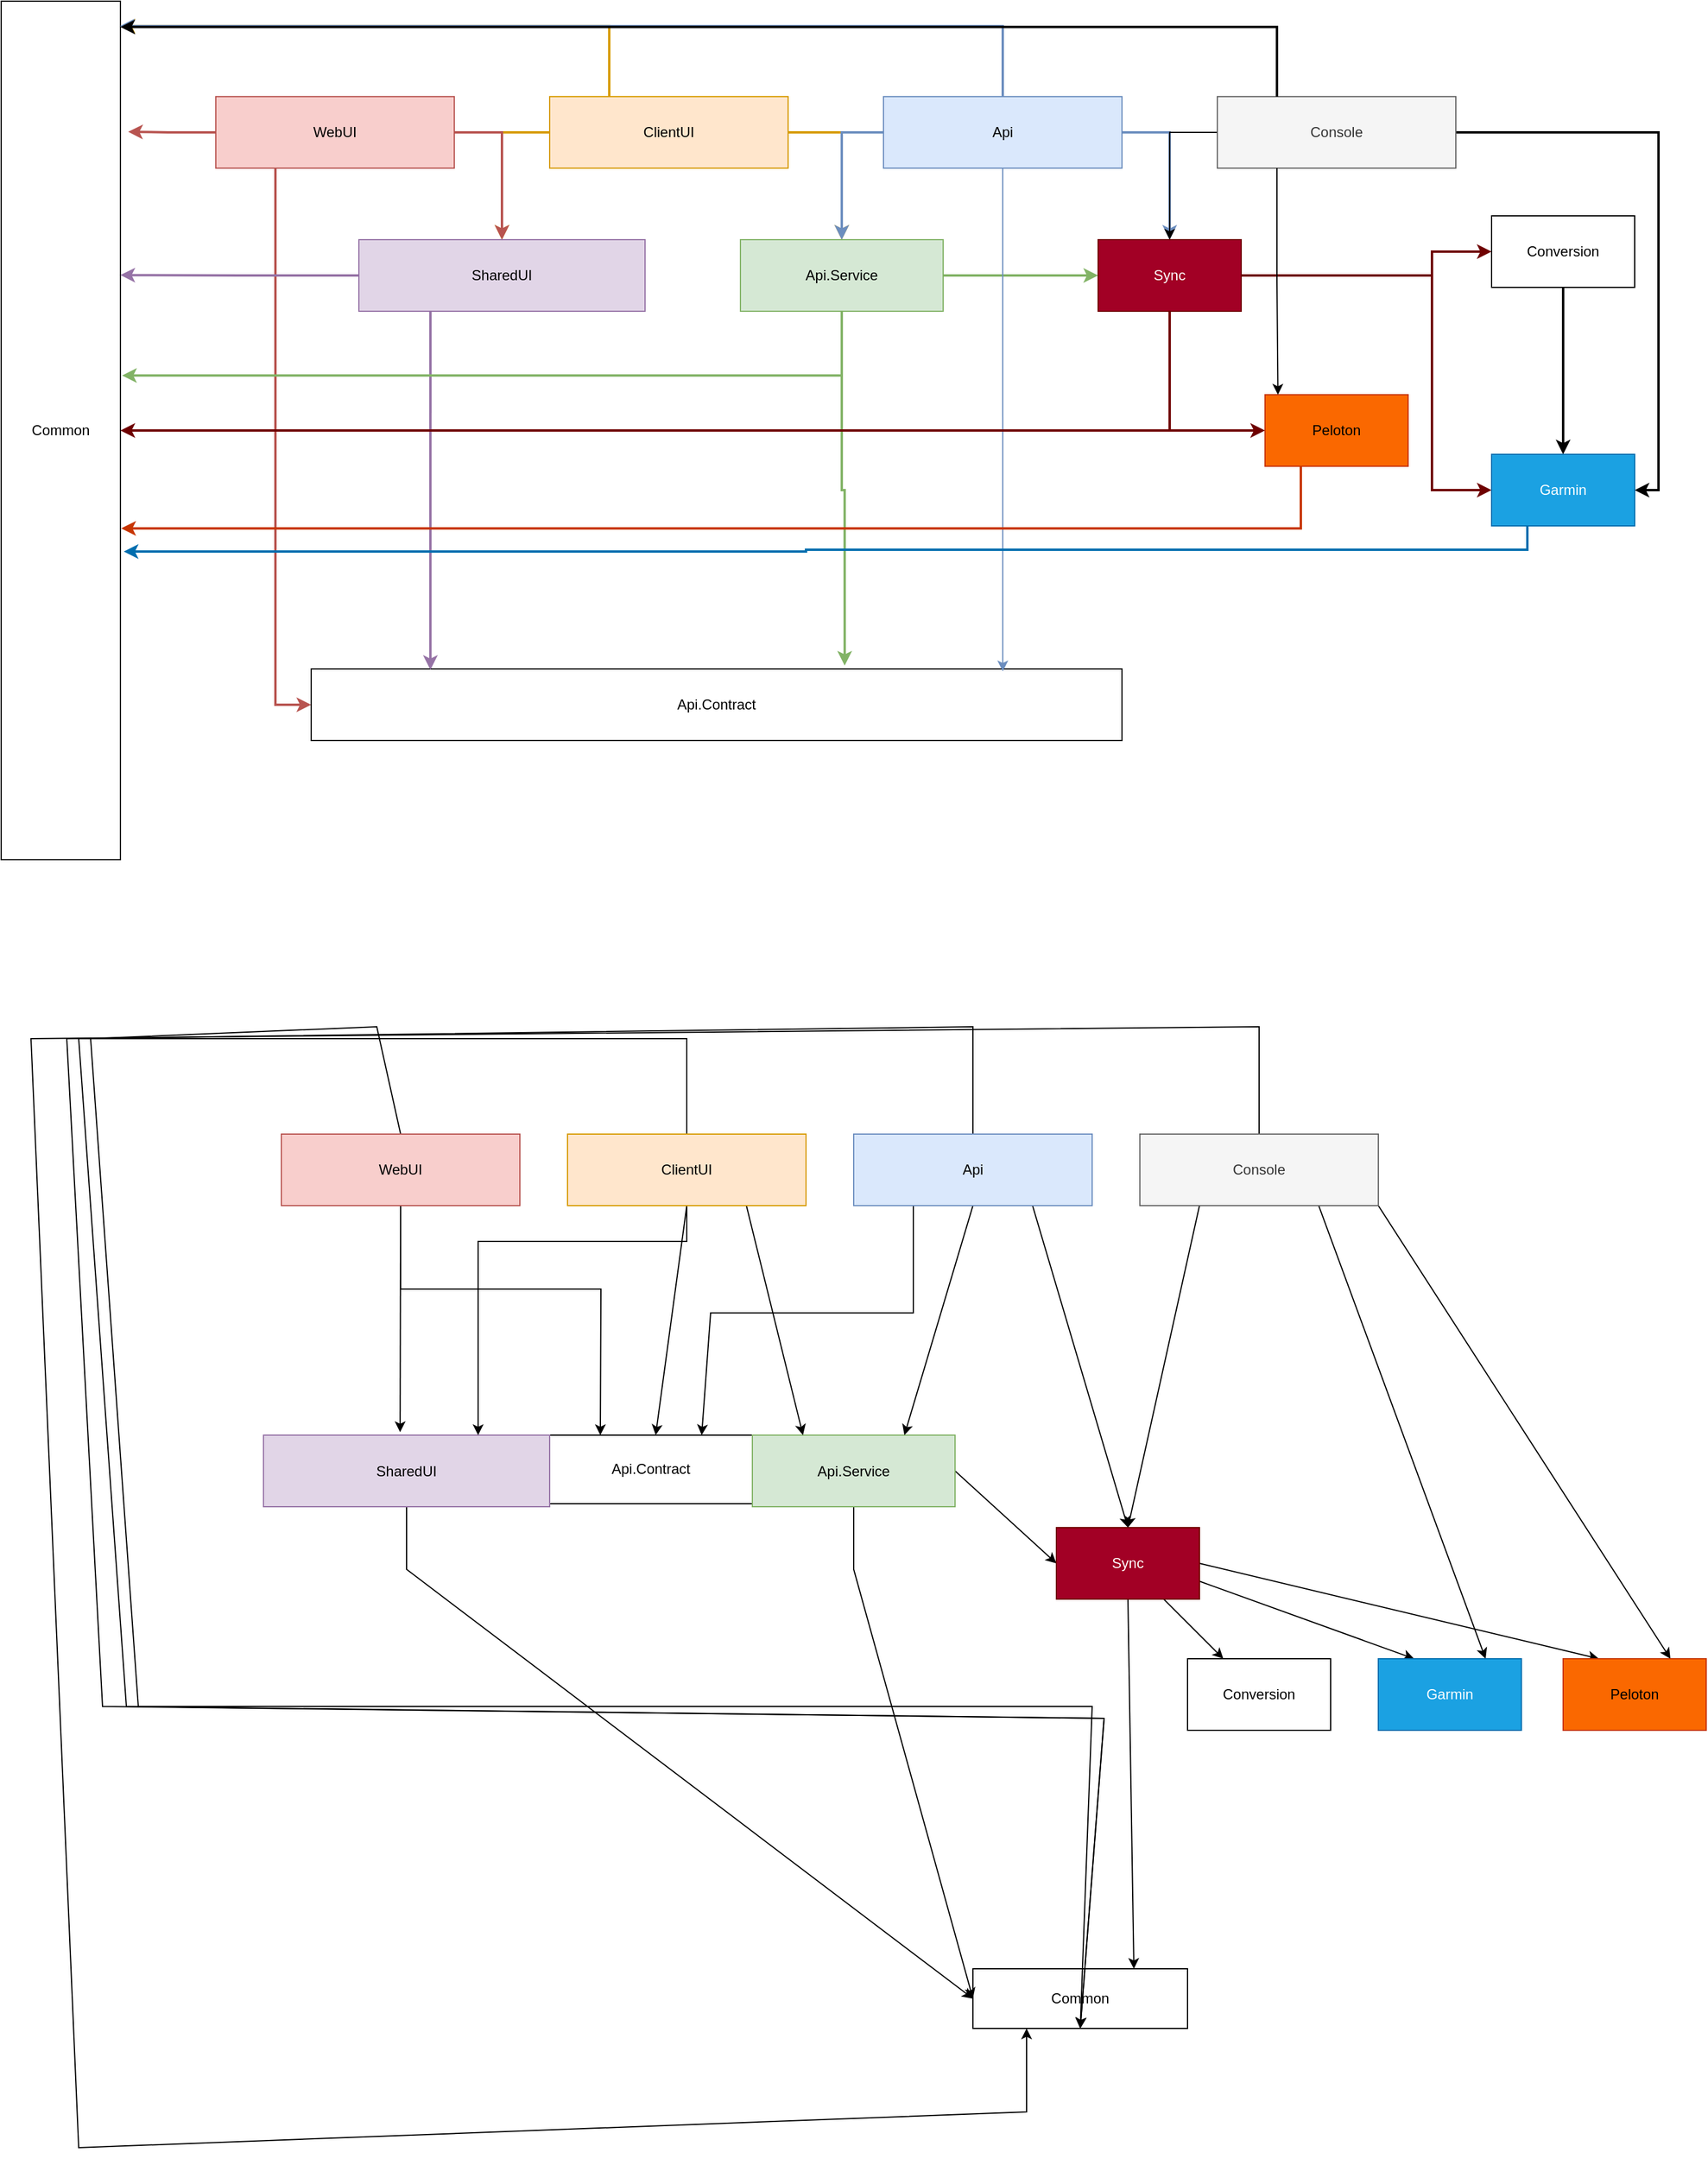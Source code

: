 <mxfile>
    <diagram name="Page-1" id="aR-xeycXy7JK-5cDJ9JO">
        <mxGraphModel dx="2589" dy="433" grid="1" gridSize="10" guides="1" tooltips="1" connect="1" arrows="1" fold="1" page="1" pageScale="1" pageWidth="850" pageHeight="1100" math="0" shadow="0">
            <root>
                <mxCell id="0"/>
                <mxCell id="1" parent="0"/>
                <mxCell id="NY1cNWCcp4owlPMjk-m1-91" style="edgeStyle=orthogonalEdgeStyle;rounded=0;orthogonalLoop=1;jettySize=auto;html=1;exitX=0;exitY=0.5;exitDx=0;exitDy=0;entryX=0.5;entryY=0;entryDx=0;entryDy=0;fillColor=#ffe6cc;strokeColor=#d79b00;strokeWidth=2;" parent="1" source="NY1cNWCcp4owlPMjk-m1-77" target="NY1cNWCcp4owlPMjk-m1-89" edge="1">
                    <mxGeometry relative="1" as="geometry"/>
                </mxCell>
                <mxCell id="NY1cNWCcp4owlPMjk-m1-96" style="edgeStyle=orthogonalEdgeStyle;rounded=0;orthogonalLoop=1;jettySize=auto;html=1;exitX=1;exitY=0.5;exitDx=0;exitDy=0;entryX=0.5;entryY=0;entryDx=0;entryDy=0;fillColor=#ffe6cc;strokeColor=#d79b00;strokeWidth=2;" parent="1" source="NY1cNWCcp4owlPMjk-m1-77" target="NY1cNWCcp4owlPMjk-m1-95" edge="1">
                    <mxGeometry relative="1" as="geometry"/>
                </mxCell>
                <mxCell id="NY1cNWCcp4owlPMjk-m1-77" value="ClientUI" style="rounded=0;whiteSpace=wrap;html=1;fillColor=#ffe6cc;strokeColor=#d79b00;" parent="1" vertex="1">
                    <mxGeometry x="1305" y="1290" width="200" height="60" as="geometry"/>
                </mxCell>
                <mxCell id="NY1cNWCcp4owlPMjk-m1-90" style="edgeStyle=orthogonalEdgeStyle;rounded=0;orthogonalLoop=1;jettySize=auto;html=1;exitX=1;exitY=0.5;exitDx=0;exitDy=0;entryX=0.5;entryY=0;entryDx=0;entryDy=0;fillColor=#f8cecc;strokeColor=#b85450;strokeWidth=2;" parent="1" source="NY1cNWCcp4owlPMjk-m1-78" target="NY1cNWCcp4owlPMjk-m1-89" edge="1">
                    <mxGeometry relative="1" as="geometry"/>
                </mxCell>
                <mxCell id="NY1cNWCcp4owlPMjk-m1-104" style="edgeStyle=orthogonalEdgeStyle;rounded=0;orthogonalLoop=1;jettySize=auto;html=1;exitX=0.25;exitY=1;exitDx=0;exitDy=0;entryX=0;entryY=0.5;entryDx=0;entryDy=0;fillColor=#f8cecc;strokeColor=#b85450;strokeWidth=2;" parent="1" source="NY1cNWCcp4owlPMjk-m1-78" target="NY1cNWCcp4owlPMjk-m1-82" edge="1">
                    <mxGeometry relative="1" as="geometry"/>
                </mxCell>
                <mxCell id="NY1cNWCcp4owlPMjk-m1-78" value="WebUI" style="rounded=0;whiteSpace=wrap;html=1;fillColor=#f8cecc;strokeColor=#b85450;" parent="1" vertex="1">
                    <mxGeometry x="1025" y="1290" width="200" height="60" as="geometry"/>
                </mxCell>
                <mxCell id="NY1cNWCcp4owlPMjk-m1-98" style="edgeStyle=orthogonalEdgeStyle;rounded=0;orthogonalLoop=1;jettySize=auto;html=1;exitX=0;exitY=0.5;exitDx=0;exitDy=0;entryX=0.5;entryY=0;entryDx=0;entryDy=0;fillColor=#dae8fc;strokeColor=#6c8ebf;strokeWidth=2;" parent="1" source="NY1cNWCcp4owlPMjk-m1-79" target="NY1cNWCcp4owlPMjk-m1-95" edge="1">
                    <mxGeometry relative="1" as="geometry"/>
                </mxCell>
                <mxCell id="NY1cNWCcp4owlPMjk-m1-116" style="edgeStyle=orthogonalEdgeStyle;rounded=0;orthogonalLoop=1;jettySize=auto;html=1;exitX=1;exitY=0.5;exitDx=0;exitDy=0;fillColor=#dae8fc;strokeColor=#6c8ebf;strokeWidth=2;" parent="1" source="NY1cNWCcp4owlPMjk-m1-79" target="NY1cNWCcp4owlPMjk-m1-115" edge="1">
                    <mxGeometry relative="1" as="geometry"/>
                </mxCell>
                <mxCell id="NY1cNWCcp4owlPMjk-m1-79" value="&lt;div&gt;Api&lt;/div&gt;" style="rounded=0;whiteSpace=wrap;html=1;fillColor=#dae8fc;strokeColor=#6c8ebf;" parent="1" vertex="1">
                    <mxGeometry x="1585" y="1290" width="200" height="60" as="geometry"/>
                </mxCell>
                <mxCell id="NY1cNWCcp4owlPMjk-m1-117" style="edgeStyle=orthogonalEdgeStyle;rounded=0;orthogonalLoop=1;jettySize=auto;html=1;exitX=0;exitY=0.5;exitDx=0;exitDy=0;entryX=0.5;entryY=0;entryDx=0;entryDy=0;" parent="1" source="NY1cNWCcp4owlPMjk-m1-81" target="NY1cNWCcp4owlPMjk-m1-115" edge="1">
                    <mxGeometry relative="1" as="geometry"/>
                </mxCell>
                <mxCell id="NY1cNWCcp4owlPMjk-m1-132" style="edgeStyle=orthogonalEdgeStyle;rounded=0;orthogonalLoop=1;jettySize=auto;html=1;exitX=1;exitY=0.5;exitDx=0;exitDy=0;entryX=1;entryY=0.5;entryDx=0;entryDy=0;strokeWidth=2;" parent="1" source="NY1cNWCcp4owlPMjk-m1-81" target="NY1cNWCcp4owlPMjk-m1-124" edge="1">
                    <mxGeometry relative="1" as="geometry">
                        <Array as="points">
                            <mxPoint x="2235" y="1320"/>
                            <mxPoint x="2235" y="1620"/>
                        </Array>
                    </mxGeometry>
                </mxCell>
                <mxCell id="NY1cNWCcp4owlPMjk-m1-81" value="Console" style="rounded=0;whiteSpace=wrap;html=1;fillColor=#f5f5f5;strokeColor=#666666;fontColor=#333333;" parent="1" vertex="1">
                    <mxGeometry x="1865" y="1290" width="200" height="60" as="geometry"/>
                </mxCell>
                <mxCell id="NY1cNWCcp4owlPMjk-m1-82" value="Api.Contract" style="rounded=0;whiteSpace=wrap;html=1;" parent="1" vertex="1">
                    <mxGeometry x="1105" y="1770" width="680" height="60" as="geometry"/>
                </mxCell>
                <mxCell id="NY1cNWCcp4owlPMjk-m1-87" style="edgeStyle=orthogonalEdgeStyle;rounded=0;orthogonalLoop=1;jettySize=auto;html=1;exitX=0.5;exitY=0;exitDx=0;exitDy=0;" parent="1" source="NY1cNWCcp4owlPMjk-m1-83" edge="1">
                    <mxGeometry relative="1" as="geometry">
                        <mxPoint x="2110.0" y="300" as="targetPoint"/>
                    </mxGeometry>
                </mxCell>
                <mxCell id="NY1cNWCcp4owlPMjk-m1-89" value="SharedUI" style="rounded=0;whiteSpace=wrap;html=1;fillColor=#e1d5e7;strokeColor=#9673a6;" parent="1" vertex="1">
                    <mxGeometry x="1145" y="1410" width="240" height="60" as="geometry"/>
                </mxCell>
                <mxCell id="NY1cNWCcp4owlPMjk-m1-119" style="edgeStyle=orthogonalEdgeStyle;rounded=0;orthogonalLoop=1;jettySize=auto;html=1;exitX=0.5;exitY=1;exitDx=0;exitDy=0;fillColor=#d5e8d4;strokeColor=#82b366;entryX=0.658;entryY=-0.047;entryDx=0;entryDy=0;entryPerimeter=0;strokeWidth=2;" parent="1" source="NY1cNWCcp4owlPMjk-m1-95" target="NY1cNWCcp4owlPMjk-m1-82" edge="1">
                    <mxGeometry relative="1" as="geometry">
                        <mxPoint x="1549.615" y="1700.0" as="targetPoint"/>
                    </mxGeometry>
                </mxCell>
                <mxCell id="NY1cNWCcp4owlPMjk-m1-120" style="edgeStyle=orthogonalEdgeStyle;rounded=0;orthogonalLoop=1;jettySize=auto;html=1;exitX=1;exitY=0.5;exitDx=0;exitDy=0;entryX=0;entryY=0.5;entryDx=0;entryDy=0;fillColor=#d5e8d4;strokeColor=#82b366;strokeWidth=2;" parent="1" source="NY1cNWCcp4owlPMjk-m1-95" target="NY1cNWCcp4owlPMjk-m1-115" edge="1">
                    <mxGeometry relative="1" as="geometry"/>
                </mxCell>
                <mxCell id="NY1cNWCcp4owlPMjk-m1-95" value="Api.Service" style="rounded=0;whiteSpace=wrap;html=1;fillColor=#d5e8d4;strokeColor=#82b366;" parent="1" vertex="1">
                    <mxGeometry x="1465" y="1410" width="170" height="60" as="geometry"/>
                </mxCell>
                <mxCell id="NY1cNWCcp4owlPMjk-m1-105" style="edgeStyle=orthogonalEdgeStyle;rounded=0;orthogonalLoop=1;jettySize=auto;html=1;exitX=0.5;exitY=1;exitDx=0;exitDy=0;entryX=0.853;entryY=0.033;entryDx=0;entryDy=0;entryPerimeter=0;fillColor=#dae8fc;strokeColor=#6c8ebf;" parent="1" source="NY1cNWCcp4owlPMjk-m1-79" target="NY1cNWCcp4owlPMjk-m1-82" edge="1">
                    <mxGeometry relative="1" as="geometry"/>
                </mxCell>
                <mxCell id="NY1cNWCcp4owlPMjk-m1-106" style="edgeStyle=orthogonalEdgeStyle;rounded=0;orthogonalLoop=1;jettySize=auto;html=1;exitX=0.25;exitY=1;exitDx=0;exitDy=0;entryX=0.147;entryY=0.012;entryDx=0;entryDy=0;entryPerimeter=0;fillColor=#e1d5e7;strokeColor=#9673a6;strokeWidth=2;" parent="1" source="NY1cNWCcp4owlPMjk-m1-89" target="NY1cNWCcp4owlPMjk-m1-82" edge="1">
                    <mxGeometry relative="1" as="geometry"/>
                </mxCell>
                <mxCell id="NY1cNWCcp4owlPMjk-m1-108" value="Common" style="rounded=0;whiteSpace=wrap;html=1;" parent="1" vertex="1">
                    <mxGeometry x="845" y="1210" width="100" height="720" as="geometry"/>
                </mxCell>
                <mxCell id="NY1cNWCcp4owlPMjk-m1-110" style="edgeStyle=orthogonalEdgeStyle;rounded=0;orthogonalLoop=1;jettySize=auto;html=1;exitX=0.25;exitY=0;exitDx=0;exitDy=0;entryX=1.001;entryY=0.029;entryDx=0;entryDy=0;entryPerimeter=0;fillColor=#ffe6cc;strokeColor=#d79b00;strokeWidth=2;" parent="1" source="NY1cNWCcp4owlPMjk-m1-77" target="NY1cNWCcp4owlPMjk-m1-108" edge="1">
                    <mxGeometry relative="1" as="geometry">
                        <Array as="points">
                            <mxPoint x="1355" y="1231"/>
                        </Array>
                    </mxGeometry>
                </mxCell>
                <mxCell id="NY1cNWCcp4owlPMjk-m1-111" style="edgeStyle=orthogonalEdgeStyle;rounded=0;orthogonalLoop=1;jettySize=auto;html=1;exitX=0.5;exitY=0;exitDx=0;exitDy=0;entryX=0.995;entryY=0.029;entryDx=0;entryDy=0;entryPerimeter=0;fillColor=#dae8fc;strokeColor=#6c8ebf;strokeWidth=2;" parent="1" source="NY1cNWCcp4owlPMjk-m1-79" target="NY1cNWCcp4owlPMjk-m1-108" edge="1">
                    <mxGeometry relative="1" as="geometry">
                        <Array as="points">
                            <mxPoint x="1685" y="1231"/>
                        </Array>
                    </mxGeometry>
                </mxCell>
                <mxCell id="NY1cNWCcp4owlPMjk-m1-113" style="edgeStyle=orthogonalEdgeStyle;rounded=0;orthogonalLoop=1;jettySize=auto;html=1;exitX=0.25;exitY=0;exitDx=0;exitDy=0;entryX=1;entryY=0.03;entryDx=0;entryDy=0;entryPerimeter=0;strokeWidth=2;" parent="1" source="NY1cNWCcp4owlPMjk-m1-81" target="NY1cNWCcp4owlPMjk-m1-108" edge="1">
                    <mxGeometry relative="1" as="geometry">
                        <Array as="points">
                            <mxPoint x="1915" y="1232"/>
                        </Array>
                    </mxGeometry>
                </mxCell>
                <mxCell id="NY1cNWCcp4owlPMjk-m1-114" style="edgeStyle=orthogonalEdgeStyle;rounded=0;orthogonalLoop=1;jettySize=auto;html=1;exitX=0;exitY=0.5;exitDx=0;exitDy=0;entryX=1;entryY=0.319;entryDx=0;entryDy=0;entryPerimeter=0;fillColor=#e1d5e7;strokeColor=#9673a6;strokeWidth=2;" parent="1" source="NY1cNWCcp4owlPMjk-m1-89" target="NY1cNWCcp4owlPMjk-m1-108" edge="1">
                    <mxGeometry relative="1" as="geometry"/>
                </mxCell>
                <mxCell id="NY1cNWCcp4owlPMjk-m1-121" style="edgeStyle=orthogonalEdgeStyle;rounded=0;orthogonalLoop=1;jettySize=auto;html=1;exitX=0.5;exitY=1;exitDx=0;exitDy=0;entryX=1;entryY=0.5;entryDx=0;entryDy=0;fillColor=#a20025;strokeColor=#6F0000;strokeWidth=2;" parent="1" source="NY1cNWCcp4owlPMjk-m1-115" target="NY1cNWCcp4owlPMjk-m1-108" edge="1">
                    <mxGeometry relative="1" as="geometry"/>
                </mxCell>
                <mxCell id="NY1cNWCcp4owlPMjk-m1-125" style="edgeStyle=orthogonalEdgeStyle;rounded=0;orthogonalLoop=1;jettySize=auto;html=1;exitX=0.5;exitY=1;exitDx=0;exitDy=0;entryX=0;entryY=0.5;entryDx=0;entryDy=0;fillColor=#a20025;strokeColor=#6F0000;strokeWidth=2;" parent="1" source="NY1cNWCcp4owlPMjk-m1-115" target="NY1cNWCcp4owlPMjk-m1-123" edge="1">
                    <mxGeometry relative="1" as="geometry"/>
                </mxCell>
                <mxCell id="NY1cNWCcp4owlPMjk-m1-133" style="edgeStyle=orthogonalEdgeStyle;rounded=0;orthogonalLoop=1;jettySize=auto;html=1;exitX=1;exitY=0.5;exitDx=0;exitDy=0;entryX=0;entryY=0.5;entryDx=0;entryDy=0;fillColor=#a20025;strokeColor=#6F0000;strokeWidth=2;" parent="1" source="NY1cNWCcp4owlPMjk-m1-115" target="NY1cNWCcp4owlPMjk-m1-124" edge="1">
                    <mxGeometry relative="1" as="geometry">
                        <Array as="points">
                            <mxPoint x="2045" y="1440"/>
                            <mxPoint x="2045" y="1620"/>
                        </Array>
                    </mxGeometry>
                </mxCell>
                <mxCell id="NY1cNWCcp4owlPMjk-m1-135" style="edgeStyle=orthogonalEdgeStyle;rounded=0;orthogonalLoop=1;jettySize=auto;html=1;exitX=1;exitY=0.5;exitDx=0;exitDy=0;entryX=0;entryY=0.5;entryDx=0;entryDy=0;fillColor=#a20025;strokeColor=#6F0000;strokeWidth=2;" parent="1" source="NY1cNWCcp4owlPMjk-m1-115" target="NY1cNWCcp4owlPMjk-m1-122" edge="1">
                    <mxGeometry relative="1" as="geometry">
                        <Array as="points">
                            <mxPoint x="2045" y="1440"/>
                            <mxPoint x="2045" y="1420"/>
                        </Array>
                    </mxGeometry>
                </mxCell>
                <mxCell id="NY1cNWCcp4owlPMjk-m1-115" value="Sync" style="rounded=0;whiteSpace=wrap;html=1;fillColor=#a20025;fontColor=#ffffff;strokeColor=#6F0000;" parent="1" vertex="1">
                    <mxGeometry x="1765" y="1410" width="120" height="60" as="geometry"/>
                </mxCell>
                <mxCell id="NY1cNWCcp4owlPMjk-m1-118" style="edgeStyle=orthogonalEdgeStyle;rounded=0;orthogonalLoop=1;jettySize=auto;html=1;exitX=0.5;exitY=1;exitDx=0;exitDy=0;entryX=1.014;entryY=0.436;entryDx=0;entryDy=0;entryPerimeter=0;fillColor=#d5e8d4;strokeColor=#82b366;strokeWidth=2;" parent="1" source="NY1cNWCcp4owlPMjk-m1-95" target="NY1cNWCcp4owlPMjk-m1-108" edge="1">
                    <mxGeometry relative="1" as="geometry"/>
                </mxCell>
                <mxCell id="NY1cNWCcp4owlPMjk-m1-129" style="edgeStyle=orthogonalEdgeStyle;rounded=0;orthogonalLoop=1;jettySize=auto;html=1;exitX=0.5;exitY=1;exitDx=0;exitDy=0;entryX=0.5;entryY=0;entryDx=0;entryDy=0;strokeWidth=2;" parent="1" source="NY1cNWCcp4owlPMjk-m1-122" target="NY1cNWCcp4owlPMjk-m1-124" edge="1">
                    <mxGeometry relative="1" as="geometry"/>
                </mxCell>
                <mxCell id="NY1cNWCcp4owlPMjk-m1-122" value="&lt;div&gt;Conversion&lt;/div&gt;" style="rounded=0;whiteSpace=wrap;html=1;" parent="1" vertex="1">
                    <mxGeometry x="2095" y="1390" width="120" height="60" as="geometry"/>
                </mxCell>
                <mxCell id="NY1cNWCcp4owlPMjk-m1-123" value="Peloton" style="rounded=0;whiteSpace=wrap;html=1;fillColor=#fa6800;fontColor=#000000;strokeColor=#C73500;" parent="1" vertex="1">
                    <mxGeometry x="1905" y="1540" width="120" height="60" as="geometry"/>
                </mxCell>
                <mxCell id="NY1cNWCcp4owlPMjk-m1-124" value="Garmin" style="rounded=0;whiteSpace=wrap;html=1;fillColor=#1ba1e2;fontColor=#ffffff;strokeColor=#006EAF;" parent="1" vertex="1">
                    <mxGeometry x="2095" y="1590" width="120" height="60" as="geometry"/>
                </mxCell>
                <mxCell id="NY1cNWCcp4owlPMjk-m1-126" style="edgeStyle=orthogonalEdgeStyle;rounded=0;orthogonalLoop=1;jettySize=auto;html=1;exitX=0.25;exitY=1;exitDx=0;exitDy=0;entryX=0.09;entryY=0;entryDx=0;entryDy=0;entryPerimeter=0;" parent="1" source="NY1cNWCcp4owlPMjk-m1-81" target="NY1cNWCcp4owlPMjk-m1-123" edge="1">
                    <mxGeometry relative="1" as="geometry"/>
                </mxCell>
                <mxCell id="NY1cNWCcp4owlPMjk-m1-127" style="edgeStyle=orthogonalEdgeStyle;rounded=0;orthogonalLoop=1;jettySize=auto;html=1;exitX=0.25;exitY=1;exitDx=0;exitDy=0;entryX=1.007;entryY=0.614;entryDx=0;entryDy=0;entryPerimeter=0;fillColor=#fa6800;strokeColor=#C73500;strokeWidth=2;" parent="1" source="NY1cNWCcp4owlPMjk-m1-123" target="NY1cNWCcp4owlPMjk-m1-108" edge="1">
                    <mxGeometry relative="1" as="geometry"/>
                </mxCell>
                <mxCell id="NY1cNWCcp4owlPMjk-m1-134" style="edgeStyle=orthogonalEdgeStyle;rounded=0;orthogonalLoop=1;jettySize=auto;html=1;exitX=0.25;exitY=1;exitDx=0;exitDy=0;entryX=1.028;entryY=0.641;entryDx=0;entryDy=0;entryPerimeter=0;fillColor=#1ba1e2;strokeColor=#006EAF;strokeWidth=2;" parent="1" source="NY1cNWCcp4owlPMjk-m1-124" target="NY1cNWCcp4owlPMjk-m1-108" edge="1">
                    <mxGeometry relative="1" as="geometry"/>
                </mxCell>
                <mxCell id="NY1cNWCcp4owlPMjk-m1-137" style="edgeStyle=orthogonalEdgeStyle;rounded=0;orthogonalLoop=1;jettySize=auto;html=1;exitX=0;exitY=0.5;exitDx=0;exitDy=0;entryX=1.065;entryY=0.152;entryDx=0;entryDy=0;entryPerimeter=0;fillColor=#f8cecc;strokeColor=#b85450;strokeWidth=2;" parent="1" source="NY1cNWCcp4owlPMjk-m1-78" target="NY1cNWCcp4owlPMjk-m1-108" edge="1">
                    <mxGeometry relative="1" as="geometry"/>
                </mxCell>
                <mxCell id="2" value="Common" style="rounded=0;whiteSpace=wrap;html=1;" vertex="1" parent="1">
                    <mxGeometry x="1660" y="2860" width="180" height="50" as="geometry"/>
                </mxCell>
                <mxCell id="3" value="Api.Contract" style="rounded=0;whiteSpace=wrap;html=1;" vertex="1" parent="1">
                    <mxGeometry x="1305" y="2412.5" width="170" height="57.5" as="geometry"/>
                </mxCell>
                <mxCell id="6" style="edgeStyle=none;rounded=0;html=1;exitX=0.5;exitY=1;exitDx=0;exitDy=0;entryX=0;entryY=0.5;entryDx=0;entryDy=0;" edge="1" parent="1" source="4" target="2">
                    <mxGeometry relative="1" as="geometry">
                        <Array as="points">
                            <mxPoint x="1560" y="2525"/>
                        </Array>
                    </mxGeometry>
                </mxCell>
                <mxCell id="27" style="edgeStyle=none;rounded=0;html=1;exitX=1;exitY=0.5;exitDx=0;exitDy=0;entryX=0;entryY=0.5;entryDx=0;entryDy=0;fontColor=#000000;" edge="1" parent="1" source="4" target="26">
                    <mxGeometry relative="1" as="geometry"/>
                </mxCell>
                <mxCell id="4" value="Api.Service" style="rounded=0;whiteSpace=wrap;html=1;fillColor=#d5e8d4;strokeColor=#82b366;fontColor=#000000;" vertex="1" parent="1">
                    <mxGeometry x="1475" y="2412.5" width="170" height="60" as="geometry"/>
                </mxCell>
                <mxCell id="8" style="edgeStyle=none;rounded=0;html=1;exitX=0.5;exitY=1;exitDx=0;exitDy=0;entryX=0;entryY=0.5;entryDx=0;entryDy=0;" edge="1" parent="1" source="7" target="2">
                    <mxGeometry relative="1" as="geometry">
                        <Array as="points">
                            <mxPoint x="1185" y="2525"/>
                        </Array>
                    </mxGeometry>
                </mxCell>
                <mxCell id="7" value="SharedUI" style="rounded=0;whiteSpace=wrap;html=1;fillColor=#e1d5e7;strokeColor=#9673a6;fontColor=#000000;" vertex="1" parent="1">
                    <mxGeometry x="1065" y="2412.5" width="240" height="60" as="geometry"/>
                </mxCell>
                <mxCell id="16" style="edgeStyle=none;rounded=0;html=1;exitX=0.5;exitY=1;exitDx=0;exitDy=0;fontColor=#000000;" edge="1" parent="1" source="9">
                    <mxGeometry relative="1" as="geometry">
                        <mxPoint x="1179.571" y="2410" as="targetPoint"/>
                    </mxGeometry>
                </mxCell>
                <mxCell id="17" style="edgeStyle=none;rounded=0;html=1;exitX=0.5;exitY=1;exitDx=0;exitDy=0;entryX=0.25;entryY=0;entryDx=0;entryDy=0;fontColor=#000000;" edge="1" parent="1" source="9" target="3">
                    <mxGeometry relative="1" as="geometry">
                        <Array as="points">
                            <mxPoint x="1180" y="2290"/>
                            <mxPoint x="1348" y="2290"/>
                        </Array>
                    </mxGeometry>
                </mxCell>
                <mxCell id="23" style="edgeStyle=none;rounded=0;html=1;exitX=0.5;exitY=0;exitDx=0;exitDy=0;entryX=0.5;entryY=1;entryDx=0;entryDy=0;fontColor=#000000;" edge="1" parent="1" source="9" target="2">
                    <mxGeometry relative="1" as="geometry">
                        <Array as="points">
                            <mxPoint x="1160" y="2070"/>
                            <mxPoint x="920" y="2080"/>
                            <mxPoint x="960" y="2640"/>
                            <mxPoint x="1760" y="2640"/>
                        </Array>
                    </mxGeometry>
                </mxCell>
                <mxCell id="9" value="WebUI" style="rounded=0;whiteSpace=wrap;html=1;fillColor=#f8cecc;strokeColor=#b85450;fontColor=#000000;" vertex="1" parent="1">
                    <mxGeometry x="1080" y="2160" width="200" height="60" as="geometry"/>
                </mxCell>
                <mxCell id="18" style="edgeStyle=none;rounded=0;html=1;exitX=0.5;exitY=1;exitDx=0;exitDy=0;entryX=0.75;entryY=0;entryDx=0;entryDy=0;fontColor=#000000;" edge="1" parent="1" source="10" target="7">
                    <mxGeometry relative="1" as="geometry">
                        <Array as="points">
                            <mxPoint x="1420" y="2250"/>
                            <mxPoint x="1245" y="2250"/>
                        </Array>
                    </mxGeometry>
                </mxCell>
                <mxCell id="19" style="edgeStyle=none;rounded=0;html=1;exitX=0.5;exitY=1;exitDx=0;exitDy=0;fontColor=#000000;" edge="1" parent="1" source="10" target="3">
                    <mxGeometry relative="1" as="geometry"/>
                </mxCell>
                <mxCell id="22" style="edgeStyle=none;rounded=0;html=1;exitX=0.75;exitY=1;exitDx=0;exitDy=0;entryX=0.25;entryY=0;entryDx=0;entryDy=0;fontColor=#000000;" edge="1" parent="1" source="10" target="4">
                    <mxGeometry relative="1" as="geometry"/>
                </mxCell>
                <mxCell id="24" style="edgeStyle=none;rounded=0;html=1;exitX=0.5;exitY=0;exitDx=0;exitDy=0;entryX=0.5;entryY=1;entryDx=0;entryDy=0;fontColor=#000000;" edge="1" parent="1" source="10" target="2">
                    <mxGeometry relative="1" as="geometry">
                        <Array as="points">
                            <mxPoint x="1420" y="2080"/>
                            <mxPoint x="910" y="2080"/>
                            <mxPoint x="950" y="2640"/>
                            <mxPoint x="1770" y="2650"/>
                        </Array>
                    </mxGeometry>
                </mxCell>
                <mxCell id="10" value="ClientUI" style="rounded=0;whiteSpace=wrap;html=1;fillColor=#ffe6cc;strokeColor=#d79b00;fontColor=#000000;" vertex="1" parent="1">
                    <mxGeometry x="1320" y="2160" width="200" height="60" as="geometry"/>
                </mxCell>
                <mxCell id="20" style="edgeStyle=none;rounded=0;html=1;exitX=0.25;exitY=1;exitDx=0;exitDy=0;entryX=0.75;entryY=0;entryDx=0;entryDy=0;fontColor=#000000;" edge="1" parent="1" source="11" target="3">
                    <mxGeometry relative="1" as="geometry">
                        <Array as="points">
                            <mxPoint x="1610" y="2310"/>
                            <mxPoint x="1440" y="2310"/>
                        </Array>
                    </mxGeometry>
                </mxCell>
                <mxCell id="21" style="edgeStyle=none;rounded=0;html=1;exitX=0.5;exitY=1;exitDx=0;exitDy=0;entryX=0.75;entryY=0;entryDx=0;entryDy=0;fontColor=#000000;" edge="1" parent="1" source="11" target="4">
                    <mxGeometry relative="1" as="geometry"/>
                </mxCell>
                <mxCell id="25" style="edgeStyle=none;rounded=0;html=1;exitX=0.5;exitY=0;exitDx=0;exitDy=0;fontColor=#000000;entryX=0.5;entryY=1;entryDx=0;entryDy=0;" edge="1" parent="1" source="11" target="2">
                    <mxGeometry relative="1" as="geometry">
                        <mxPoint x="890" y="2080" as="targetPoint"/>
                        <Array as="points">
                            <mxPoint x="1660" y="2070"/>
                            <mxPoint x="900" y="2080"/>
                            <mxPoint x="930" y="2640"/>
                            <mxPoint x="1770" y="2650"/>
                        </Array>
                    </mxGeometry>
                </mxCell>
                <mxCell id="28" style="edgeStyle=none;rounded=0;html=1;exitX=0.75;exitY=1;exitDx=0;exitDy=0;entryX=0.5;entryY=0;entryDx=0;entryDy=0;fontColor=#000000;" edge="1" parent="1" source="11" target="26">
                    <mxGeometry relative="1" as="geometry"/>
                </mxCell>
                <mxCell id="11" value="&lt;div&gt;Api&lt;/div&gt;" style="rounded=0;whiteSpace=wrap;html=1;fillColor=#dae8fc;strokeColor=#6c8ebf;fontColor=#000000;" vertex="1" parent="1">
                    <mxGeometry x="1560" y="2160" width="200" height="60" as="geometry"/>
                </mxCell>
                <mxCell id="37" style="edgeStyle=none;rounded=0;html=1;exitX=1;exitY=0.5;exitDx=0;exitDy=0;entryX=0.25;entryY=0;entryDx=0;entryDy=0;fontColor=#000000;" edge="1" parent="1" source="26" target="33">
                    <mxGeometry relative="1" as="geometry"/>
                </mxCell>
                <mxCell id="38" style="edgeStyle=none;rounded=0;html=1;exitX=1;exitY=0.75;exitDx=0;exitDy=0;entryX=0.25;entryY=0;entryDx=0;entryDy=0;fontColor=#000000;" edge="1" parent="1" source="26" target="34">
                    <mxGeometry relative="1" as="geometry"/>
                </mxCell>
                <mxCell id="39" style="edgeStyle=none;rounded=0;html=1;exitX=0.75;exitY=1;exitDx=0;exitDy=0;entryX=0.25;entryY=0;entryDx=0;entryDy=0;fontColor=#000000;" edge="1" parent="1" source="26" target="32">
                    <mxGeometry relative="1" as="geometry"/>
                </mxCell>
                <mxCell id="40" style="edgeStyle=none;rounded=0;html=1;exitX=0.5;exitY=1;exitDx=0;exitDy=0;entryX=0.75;entryY=0;entryDx=0;entryDy=0;fontColor=#000000;" edge="1" parent="1" source="26" target="2">
                    <mxGeometry relative="1" as="geometry"/>
                </mxCell>
                <mxCell id="26" value="Sync" style="rounded=0;whiteSpace=wrap;html=1;fillColor=#a20025;fontColor=#ffffff;strokeColor=#6F0000;" vertex="1" parent="1">
                    <mxGeometry x="1730" y="2490" width="120" height="60" as="geometry"/>
                </mxCell>
                <mxCell id="30" style="edgeStyle=none;rounded=0;html=1;exitX=0.5;exitY=0;exitDx=0;exitDy=0;entryX=0.25;entryY=1;entryDx=0;entryDy=0;fontColor=#000000;" edge="1" parent="1" source="29" target="2">
                    <mxGeometry relative="1" as="geometry">
                        <Array as="points">
                            <mxPoint x="1900" y="2070"/>
                            <mxPoint x="870" y="2080"/>
                            <mxPoint x="910" y="3010"/>
                            <mxPoint x="1705" y="2980"/>
                        </Array>
                    </mxGeometry>
                </mxCell>
                <mxCell id="31" style="edgeStyle=none;rounded=0;html=1;exitX=0.25;exitY=1;exitDx=0;exitDy=0;entryX=0.5;entryY=0;entryDx=0;entryDy=0;fontColor=#000000;" edge="1" parent="1" source="29" target="26">
                    <mxGeometry relative="1" as="geometry"/>
                </mxCell>
                <mxCell id="35" style="edgeStyle=none;rounded=0;html=1;exitX=1;exitY=1;exitDx=0;exitDy=0;entryX=0.75;entryY=0;entryDx=0;entryDy=0;fontColor=#000000;" edge="1" parent="1" source="29" target="33">
                    <mxGeometry relative="1" as="geometry"/>
                </mxCell>
                <mxCell id="36" style="edgeStyle=none;rounded=0;html=1;exitX=0.75;exitY=1;exitDx=0;exitDy=0;entryX=0.75;entryY=0;entryDx=0;entryDy=0;fontColor=#000000;" edge="1" parent="1" source="29" target="34">
                    <mxGeometry relative="1" as="geometry"/>
                </mxCell>
                <mxCell id="29" value="Console" style="rounded=0;whiteSpace=wrap;html=1;fillColor=#f5f5f5;strokeColor=#666666;fontColor=#333333;" vertex="1" parent="1">
                    <mxGeometry x="1800" y="2160" width="200" height="60" as="geometry"/>
                </mxCell>
                <mxCell id="32" value="&lt;div&gt;Conversion&lt;/div&gt;" style="rounded=0;whiteSpace=wrap;html=1;" vertex="1" parent="1">
                    <mxGeometry x="1840" y="2600" width="120" height="60" as="geometry"/>
                </mxCell>
                <mxCell id="33" value="Peloton" style="rounded=0;whiteSpace=wrap;html=1;fillColor=#fa6800;fontColor=#000000;strokeColor=#C73500;" vertex="1" parent="1">
                    <mxGeometry x="2155" y="2600" width="120" height="60" as="geometry"/>
                </mxCell>
                <mxCell id="34" value="Garmin" style="rounded=0;whiteSpace=wrap;html=1;fillColor=#1ba1e2;fontColor=#ffffff;strokeColor=#006EAF;" vertex="1" parent="1">
                    <mxGeometry x="2000" y="2600" width="120" height="60" as="geometry"/>
                </mxCell>
            </root>
        </mxGraphModel>
    </diagram>
</mxfile>